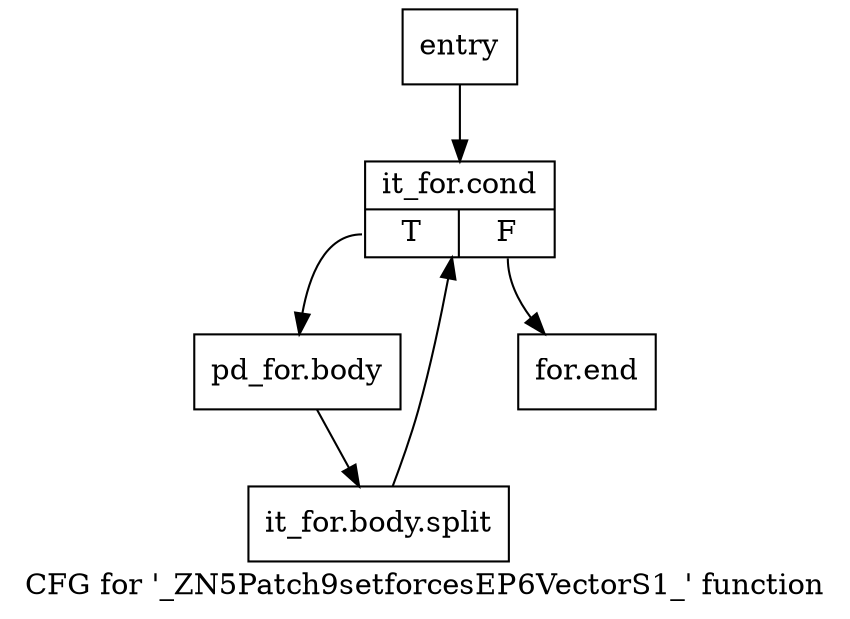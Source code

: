 digraph "CFG for '_ZN5Patch9setforcesEP6VectorS1_' function" {
	label="CFG for '_ZN5Patch9setforcesEP6VectorS1_' function";

	Node0x1c0b830 [shape=record,label="{entry}"];
	Node0x1c0b830 -> Node0x1c0b880;
	Node0x1c0b880 [shape=record,label="{it_for.cond|{<s0>T|<s1>F}}"];
	Node0x1c0b880:s0 -> Node0x1c0b8d0;
	Node0x1c0b880:s1 -> Node0x1c0b920;
	Node0x1c0b8d0 [shape=record,label="{pd_for.body}"];
	Node0x1c0b8d0 -> Node0x2734a50;
	Node0x2734a50 [shape=record,label="{it_for.body.split}"];
	Node0x2734a50 -> Node0x1c0b880;
	Node0x1c0b920 [shape=record,label="{for.end}"];
}
